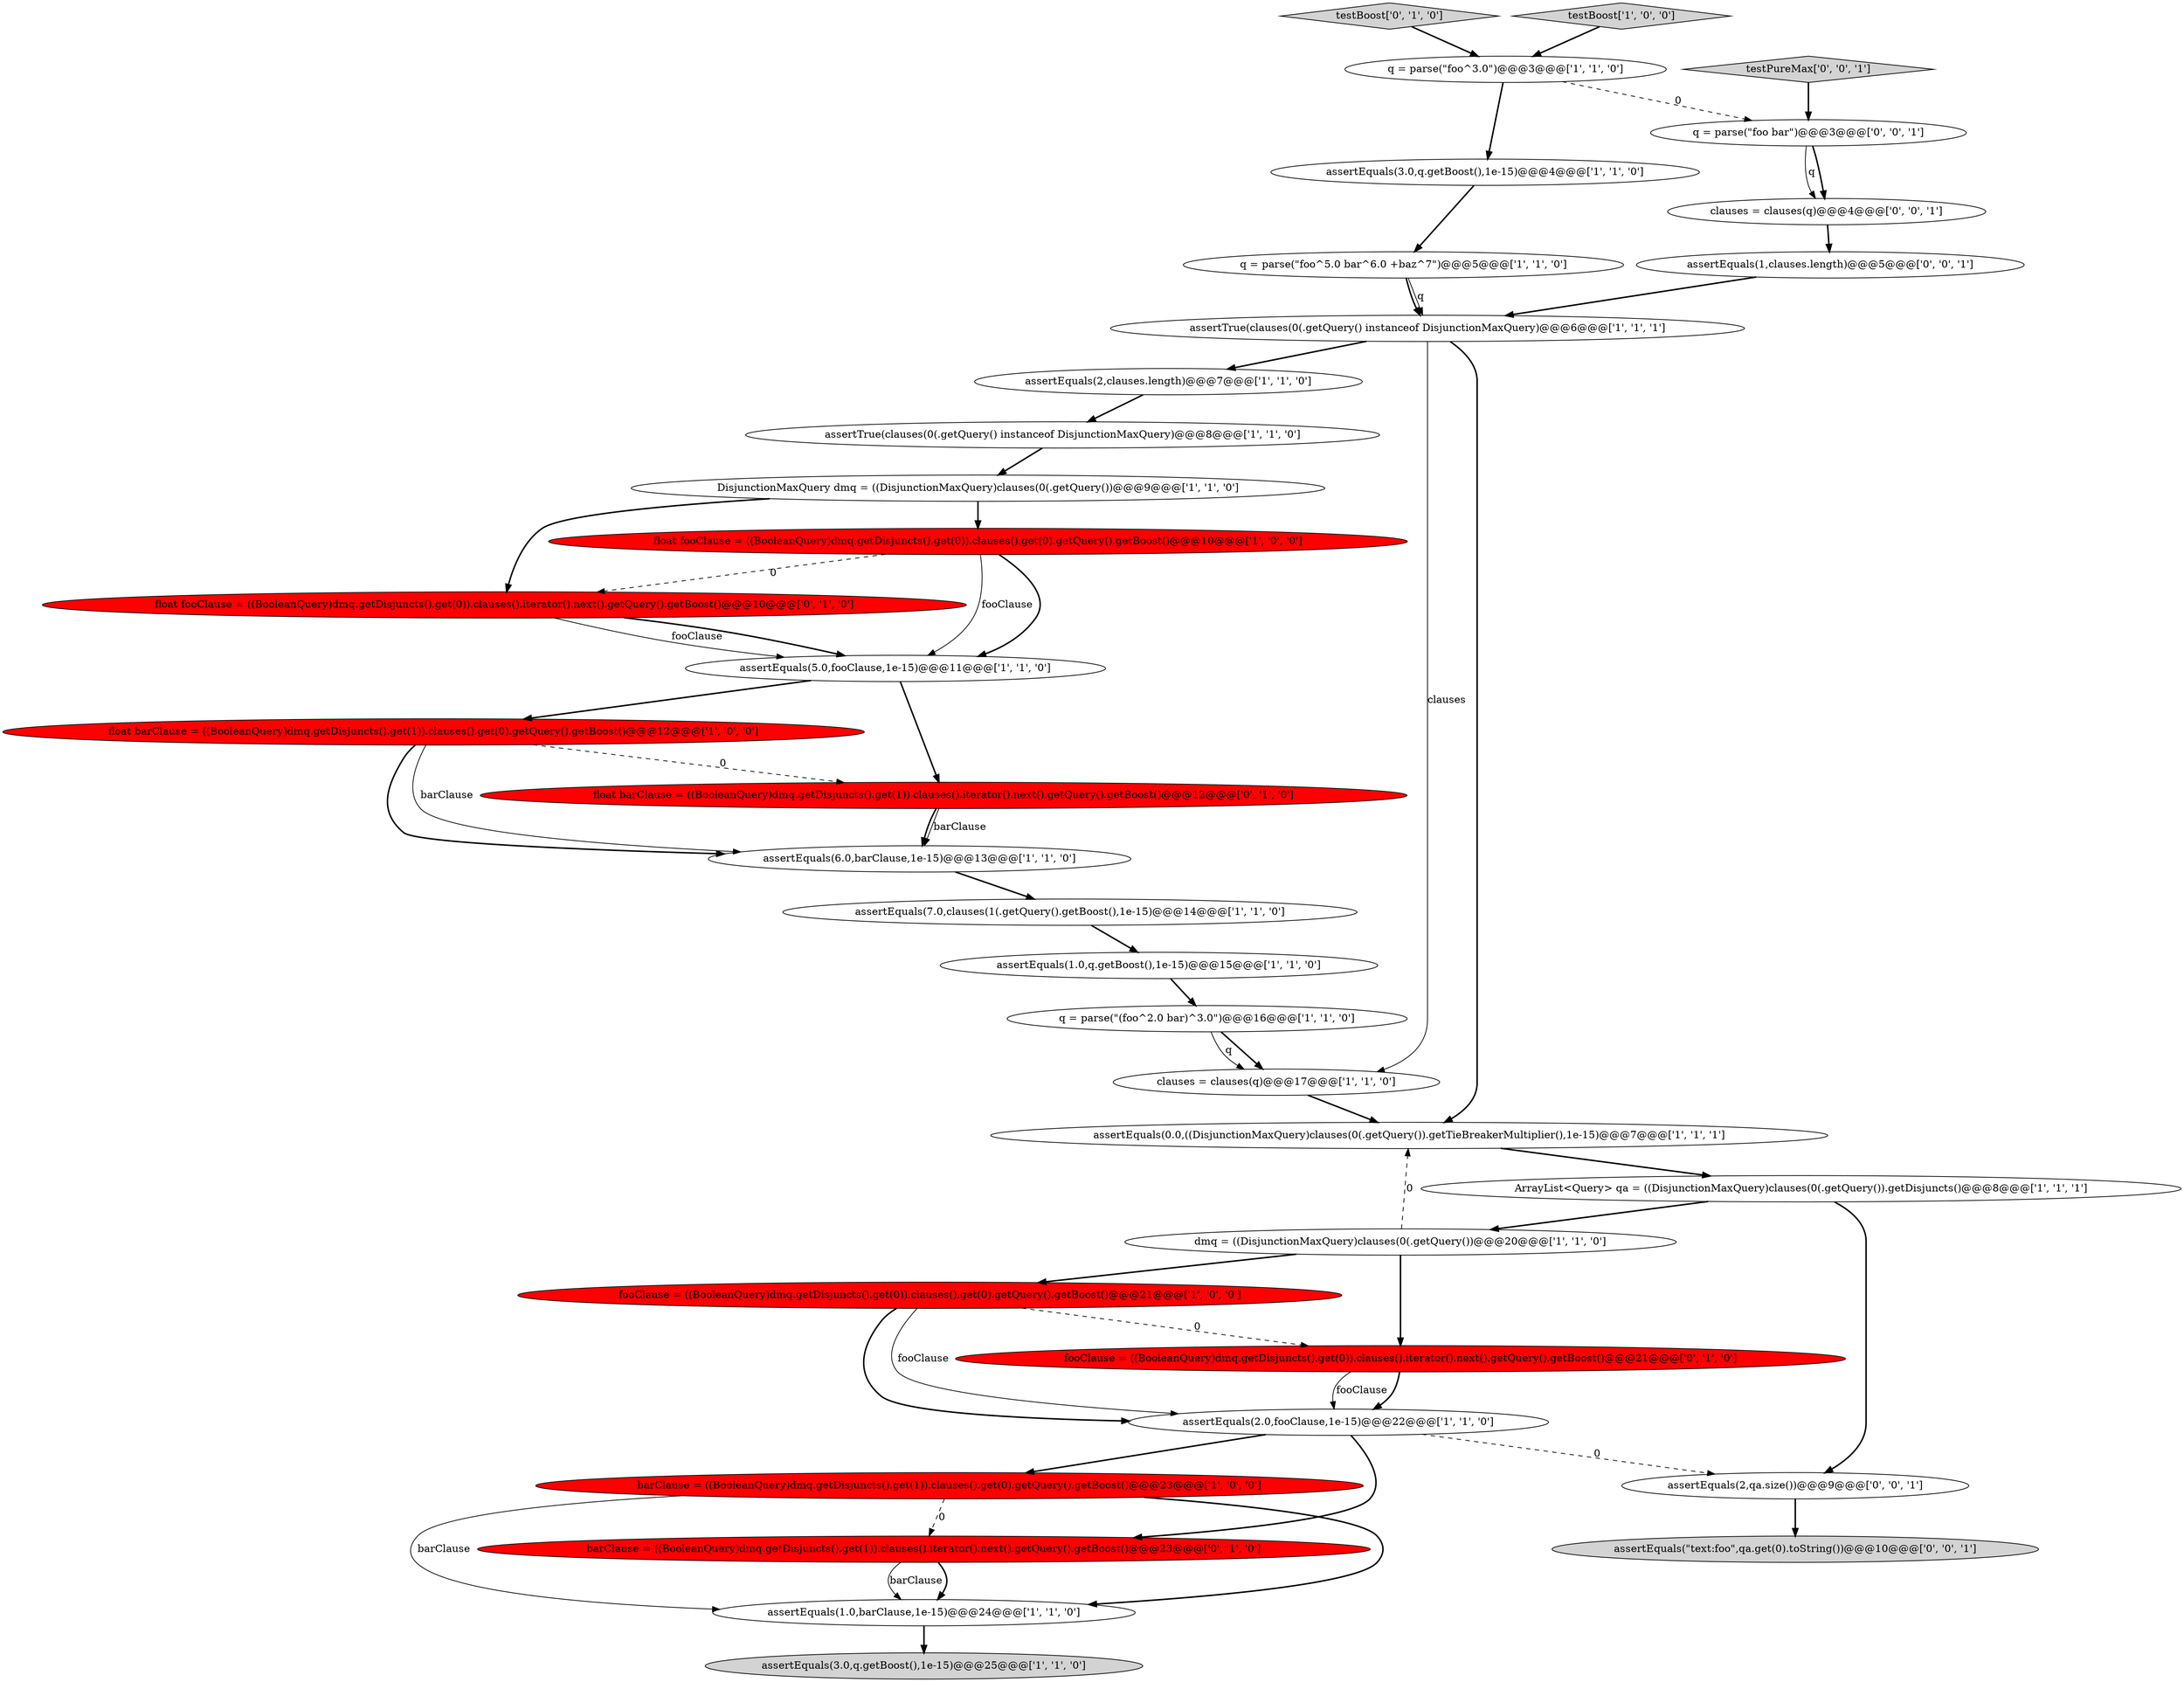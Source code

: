 digraph {
3 [style = filled, label = "assertEquals(3.0,q.getBoost(),1e-15)@@@4@@@['1', '1', '0']", fillcolor = white, shape = ellipse image = "AAA0AAABBB1BBB"];
11 [style = filled, label = "assertEquals(1.0,q.getBoost(),1e-15)@@@15@@@['1', '1', '0']", fillcolor = white, shape = ellipse image = "AAA0AAABBB1BBB"];
17 [style = filled, label = "assertEquals(3.0,q.getBoost(),1e-15)@@@25@@@['1', '1', '0']", fillcolor = lightgray, shape = ellipse image = "AAA0AAABBB1BBB"];
25 [style = filled, label = "float fooClause = ((BooleanQuery)dmq.getDisjuncts().get(0)).clauses().iterator().next().getQuery().getBoost()@@@10@@@['0', '1', '0']", fillcolor = red, shape = ellipse image = "AAA1AAABBB2BBB"];
33 [style = filled, label = "assertEquals(2,qa.size())@@@9@@@['0', '0', '1']", fillcolor = white, shape = ellipse image = "AAA0AAABBB3BBB"];
23 [style = filled, label = "assertEquals(2,clauses.length)@@@7@@@['1', '1', '0']", fillcolor = white, shape = ellipse image = "AAA0AAABBB1BBB"];
26 [style = filled, label = "fooClause = ((BooleanQuery)dmq.getDisjuncts().get(0)).clauses().iterator().next().getQuery().getBoost()@@@21@@@['0', '1', '0']", fillcolor = red, shape = ellipse image = "AAA1AAABBB2BBB"];
13 [style = filled, label = "float barClause = ((BooleanQuery)dmq.getDisjuncts().get(1)).clauses().get(0).getQuery().getBoost()@@@12@@@['1', '0', '0']", fillcolor = red, shape = ellipse image = "AAA1AAABBB1BBB"];
18 [style = filled, label = "q = parse(\"(foo^2.0 bar)^3.0\")@@@16@@@['1', '1', '0']", fillcolor = white, shape = ellipse image = "AAA0AAABBB1BBB"];
5 [style = filled, label = "q = parse(\"foo^3.0\")@@@3@@@['1', '1', '0']", fillcolor = white, shape = ellipse image = "AAA0AAABBB1BBB"];
14 [style = filled, label = "assertEquals(7.0,clauses(1(.getQuery().getBoost(),1e-15)@@@14@@@['1', '1', '0']", fillcolor = white, shape = ellipse image = "AAA0AAABBB1BBB"];
4 [style = filled, label = "clauses = clauses(q)@@@17@@@['1', '1', '0']", fillcolor = white, shape = ellipse image = "AAA0AAABBB1BBB"];
15 [style = filled, label = "DisjunctionMaxQuery dmq = ((DisjunctionMaxQuery)clauses(0(.getQuery())@@@9@@@['1', '1', '0']", fillcolor = white, shape = ellipse image = "AAA0AAABBB1BBB"];
2 [style = filled, label = "assertTrue(clauses(0(.getQuery() instanceof DisjunctionMaxQuery)@@@6@@@['1', '1', '1']", fillcolor = white, shape = ellipse image = "AAA0AAABBB1BBB"];
19 [style = filled, label = "barClause = ((BooleanQuery)dmq.getDisjuncts().get(1)).clauses().get(0).getQuery().getBoost()@@@23@@@['1', '0', '0']", fillcolor = red, shape = ellipse image = "AAA1AAABBB1BBB"];
0 [style = filled, label = "fooClause = ((BooleanQuery)dmq.getDisjuncts().get(0)).clauses().get(0).getQuery().getBoost()@@@21@@@['1', '0', '0']", fillcolor = red, shape = ellipse image = "AAA1AAABBB1BBB"];
31 [style = filled, label = "assertEquals(1,clauses.length)@@@5@@@['0', '0', '1']", fillcolor = white, shape = ellipse image = "AAA0AAABBB3BBB"];
12 [style = filled, label = "ArrayList<Query> qa = ((DisjunctionMaxQuery)clauses(0(.getQuery()).getDisjuncts()@@@8@@@['1', '1', '1']", fillcolor = white, shape = ellipse image = "AAA0AAABBB1BBB"];
1 [style = filled, label = "assertEquals(1.0,barClause,1e-15)@@@24@@@['1', '1', '0']", fillcolor = white, shape = ellipse image = "AAA0AAABBB1BBB"];
10 [style = filled, label = "assertEquals(6.0,barClause,1e-15)@@@13@@@['1', '1', '0']", fillcolor = white, shape = ellipse image = "AAA0AAABBB1BBB"];
27 [style = filled, label = "barClause = ((BooleanQuery)dmq.getDisjuncts().get(1)).clauses().iterator().next().getQuery().getBoost()@@@23@@@['0', '1', '0']", fillcolor = red, shape = ellipse image = "AAA1AAABBB2BBB"];
34 [style = filled, label = "clauses = clauses(q)@@@4@@@['0', '0', '1']", fillcolor = white, shape = ellipse image = "AAA0AAABBB3BBB"];
20 [style = filled, label = "float fooClause = ((BooleanQuery)dmq.getDisjuncts().get(0)).clauses().get(0).getQuery().getBoost()@@@10@@@['1', '0', '0']", fillcolor = red, shape = ellipse image = "AAA1AAABBB1BBB"];
28 [style = filled, label = "testBoost['0', '1', '0']", fillcolor = lightgray, shape = diamond image = "AAA0AAABBB2BBB"];
32 [style = filled, label = "assertEquals(\"text:foo\",qa.get(0).toString())@@@10@@@['0', '0', '1']", fillcolor = lightgray, shape = ellipse image = "AAA0AAABBB3BBB"];
7 [style = filled, label = "testBoost['1', '0', '0']", fillcolor = lightgray, shape = diamond image = "AAA0AAABBB1BBB"];
8 [style = filled, label = "assertEquals(5.0,fooClause,1e-15)@@@11@@@['1', '1', '0']", fillcolor = white, shape = ellipse image = "AAA0AAABBB1BBB"];
16 [style = filled, label = "assertTrue(clauses(0(.getQuery() instanceof DisjunctionMaxQuery)@@@8@@@['1', '1', '0']", fillcolor = white, shape = ellipse image = "AAA0AAABBB1BBB"];
29 [style = filled, label = "testPureMax['0', '0', '1']", fillcolor = lightgray, shape = diamond image = "AAA0AAABBB3BBB"];
21 [style = filled, label = "dmq = ((DisjunctionMaxQuery)clauses(0(.getQuery())@@@20@@@['1', '1', '0']", fillcolor = white, shape = ellipse image = "AAA0AAABBB1BBB"];
30 [style = filled, label = "q = parse(\"foo bar\")@@@3@@@['0', '0', '1']", fillcolor = white, shape = ellipse image = "AAA0AAABBB3BBB"];
6 [style = filled, label = "q = parse(\"foo^5.0 bar^6.0 +baz^7\")@@@5@@@['1', '1', '0']", fillcolor = white, shape = ellipse image = "AAA0AAABBB1BBB"];
9 [style = filled, label = "assertEquals(0.0,((DisjunctionMaxQuery)clauses(0(.getQuery()).getTieBreakerMultiplier(),1e-15)@@@7@@@['1', '1', '1']", fillcolor = white, shape = ellipse image = "AAA0AAABBB1BBB"];
24 [style = filled, label = "float barClause = ((BooleanQuery)dmq.getDisjuncts().get(1)).clauses().iterator().next().getQuery().getBoost()@@@12@@@['0', '1', '0']", fillcolor = red, shape = ellipse image = "AAA1AAABBB2BBB"];
22 [style = filled, label = "assertEquals(2.0,fooClause,1e-15)@@@22@@@['1', '1', '0']", fillcolor = white, shape = ellipse image = "AAA0AAABBB1BBB"];
24->10 [style = bold, label=""];
5->3 [style = bold, label=""];
13->10 [style = bold, label=""];
16->15 [style = bold, label=""];
4->9 [style = bold, label=""];
19->27 [style = dashed, label="0"];
23->16 [style = bold, label=""];
27->1 [style = bold, label=""];
28->5 [style = bold, label=""];
21->0 [style = bold, label=""];
22->19 [style = bold, label=""];
10->14 [style = bold, label=""];
29->30 [style = bold, label=""];
12->21 [style = bold, label=""];
15->25 [style = bold, label=""];
6->2 [style = solid, label="q"];
22->33 [style = dashed, label="0"];
24->10 [style = solid, label="barClause"];
20->8 [style = solid, label="fooClause"];
3->6 [style = bold, label=""];
34->31 [style = bold, label=""];
31->2 [style = bold, label=""];
0->26 [style = dashed, label="0"];
30->34 [style = bold, label=""];
2->9 [style = bold, label=""];
11->18 [style = bold, label=""];
26->22 [style = bold, label=""];
30->34 [style = solid, label="q"];
1->17 [style = bold, label=""];
18->4 [style = solid, label="q"];
6->2 [style = bold, label=""];
2->23 [style = bold, label=""];
21->9 [style = dashed, label="0"];
19->1 [style = bold, label=""];
21->26 [style = bold, label=""];
20->8 [style = bold, label=""];
7->5 [style = bold, label=""];
13->24 [style = dashed, label="0"];
18->4 [style = bold, label=""];
22->27 [style = bold, label=""];
25->8 [style = solid, label="fooClause"];
20->25 [style = dashed, label="0"];
5->30 [style = dashed, label="0"];
15->20 [style = bold, label=""];
0->22 [style = bold, label=""];
13->10 [style = solid, label="barClause"];
19->1 [style = solid, label="barClause"];
12->33 [style = bold, label=""];
2->4 [style = solid, label="clauses"];
33->32 [style = bold, label=""];
25->8 [style = bold, label=""];
9->12 [style = bold, label=""];
0->22 [style = solid, label="fooClause"];
14->11 [style = bold, label=""];
27->1 [style = solid, label="barClause"];
8->13 [style = bold, label=""];
26->22 [style = solid, label="fooClause"];
8->24 [style = bold, label=""];
}
